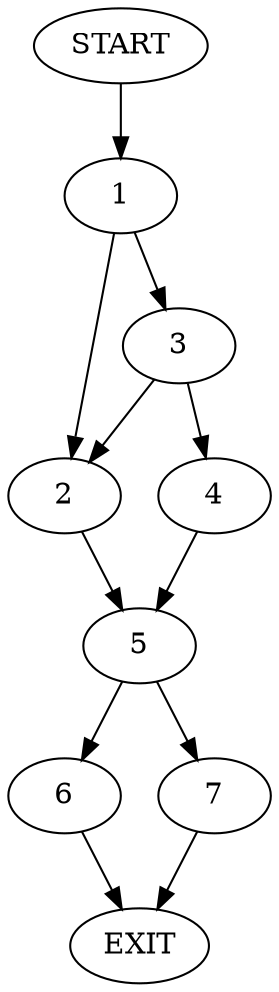 digraph {
0 [label="START"]
8 [label="EXIT"]
0 -> 1
1 -> 2
1 -> 3
3 -> 2
3 -> 4
2 -> 5
4 -> 5
5 -> 6
5 -> 7
6 -> 8
7 -> 8
}
